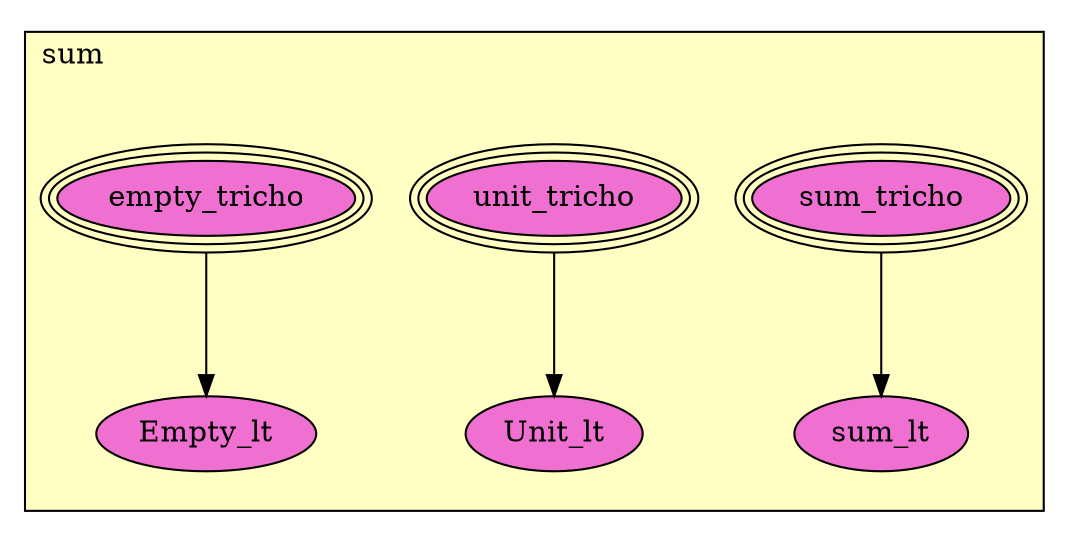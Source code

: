 digraph HoTT_Classes_orders_sum {
  graph [ratio=0.5]
  node [style=filled]
sum_sum_tricho [label="sum_tricho", URL=<sum.html#sum_tricho>, peripheries=3, fillcolor="#F070D1"] ;
sum_sum_lt [label="sum_lt", URL=<sum.html#sum_lt>, fillcolor="#F070D1"] ;
sum_unit_tricho [label="unit_tricho", URL=<sum.html#unit_tricho>, peripheries=3, fillcolor="#F070D1"] ;
sum_empty_tricho [label="empty_tricho", URL=<sum.html#empty_tricho>, peripheries=3, fillcolor="#F070D1"] ;
sum_Unit_lt [label="Unit_lt", URL=<sum.html#Unit_lt>, fillcolor="#F070D1"] ;
sum_Empty_lt [label="Empty_lt", URL=<sum.html#Empty_lt>, fillcolor="#F070D1"] ;
  sum_sum_tricho -> sum_sum_lt [] ;
  sum_unit_tricho -> sum_Unit_lt [] ;
  sum_empty_tricho -> sum_Empty_lt [] ;
subgraph cluster_sum { label="sum"; fillcolor="#FFFFC3"; labeljust=l; style=filled 
sum_Empty_lt; sum_Unit_lt; sum_empty_tricho; sum_unit_tricho; sum_sum_lt; sum_sum_tricho; };
} /* END */
